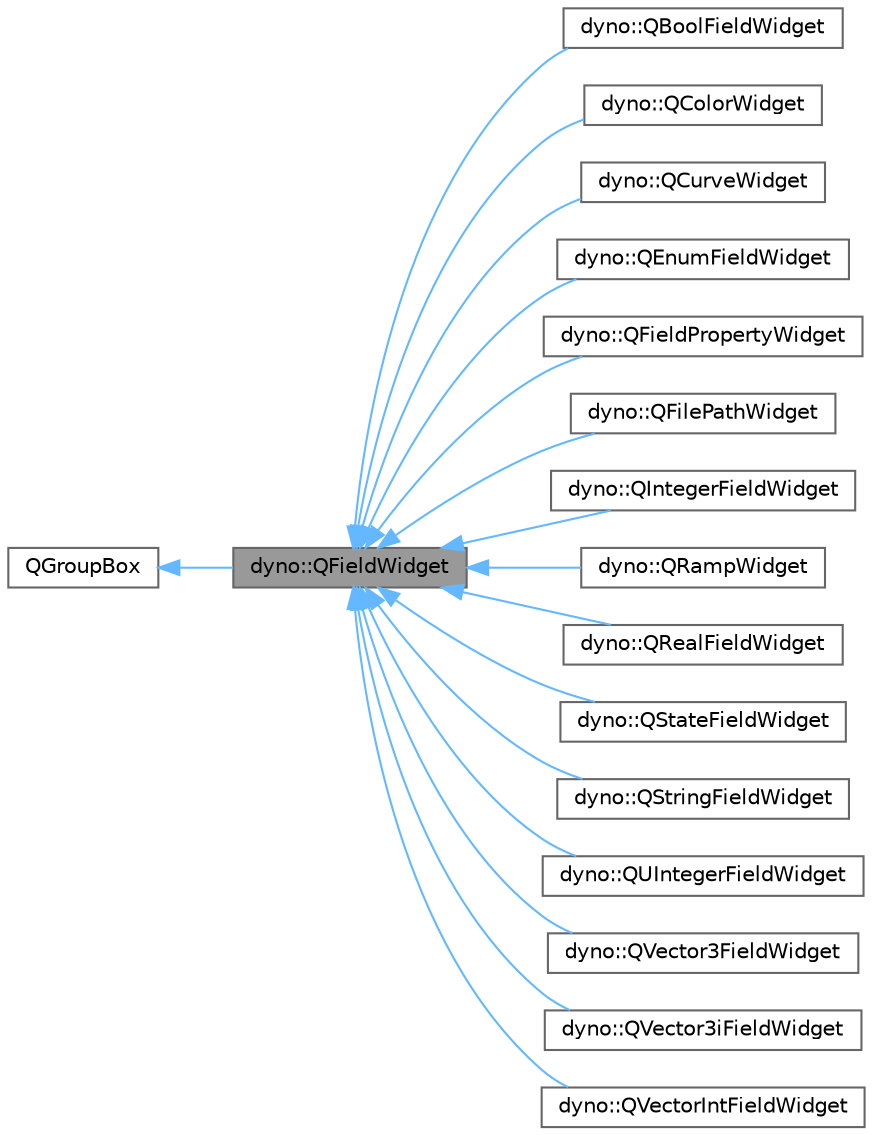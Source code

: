 digraph "dyno::QFieldWidget"
{
 // LATEX_PDF_SIZE
  bgcolor="transparent";
  edge [fontname=Helvetica,fontsize=10,labelfontname=Helvetica,labelfontsize=10];
  node [fontname=Helvetica,fontsize=10,shape=box,height=0.2,width=0.4];
  rankdir="LR";
  Node1 [id="Node000001",label="dyno::QFieldWidget",height=0.2,width=0.4,color="gray40", fillcolor="grey60", style="filled", fontcolor="black",tooltip=" "];
  Node2 -> Node1 [id="edge1_Node000001_Node000002",dir="back",color="steelblue1",style="solid",tooltip=" "];
  Node2 [id="Node000002",label="QGroupBox",height=0.2,width=0.4,color="gray40", fillcolor="white", style="filled",tooltip=" "];
  Node1 -> Node3 [id="edge2_Node000001_Node000003",dir="back",color="steelblue1",style="solid",tooltip=" "];
  Node3 [id="Node000003",label="dyno::QBoolFieldWidget",height=0.2,width=0.4,color="gray40", fillcolor="white", style="filled",URL="$classdyno_1_1_q_bool_field_widget.html",tooltip=" "];
  Node1 -> Node4 [id="edge3_Node000001_Node000004",dir="back",color="steelblue1",style="solid",tooltip=" "];
  Node4 [id="Node000004",label="dyno::QColorWidget",height=0.2,width=0.4,color="gray40", fillcolor="white", style="filled",URL="$classdyno_1_1_q_color_widget.html",tooltip=" "];
  Node1 -> Node5 [id="edge4_Node000001_Node000005",dir="back",color="steelblue1",style="solid",tooltip=" "];
  Node5 [id="Node000005",label="dyno::QCurveWidget",height=0.2,width=0.4,color="gray40", fillcolor="white", style="filled",URL="$classdyno_1_1_q_curve_widget.html",tooltip=" "];
  Node1 -> Node6 [id="edge5_Node000001_Node000006",dir="back",color="steelblue1",style="solid",tooltip=" "];
  Node6 [id="Node000006",label="dyno::QEnumFieldWidget",height=0.2,width=0.4,color="gray40", fillcolor="white", style="filled",URL="$classdyno_1_1_q_enum_field_widget.html",tooltip=" "];
  Node1 -> Node7 [id="edge6_Node000001_Node000007",dir="back",color="steelblue1",style="solid",tooltip=" "];
  Node7 [id="Node000007",label="dyno::QFieldPropertyWidget",height=0.2,width=0.4,color="gray40", fillcolor="white", style="filled",URL="$classdyno_1_1_q_field_property_widget.html",tooltip=" "];
  Node1 -> Node8 [id="edge7_Node000001_Node000008",dir="back",color="steelblue1",style="solid",tooltip=" "];
  Node8 [id="Node000008",label="dyno::QFilePathWidget",height=0.2,width=0.4,color="gray40", fillcolor="white", style="filled",URL="$classdyno_1_1_q_file_path_widget.html",tooltip=" "];
  Node1 -> Node9 [id="edge8_Node000001_Node000009",dir="back",color="steelblue1",style="solid",tooltip=" "];
  Node9 [id="Node000009",label="dyno::QIntegerFieldWidget",height=0.2,width=0.4,color="gray40", fillcolor="white", style="filled",URL="$classdyno_1_1_q_integer_field_widget.html",tooltip=" "];
  Node1 -> Node10 [id="edge9_Node000001_Node000010",dir="back",color="steelblue1",style="solid",tooltip=" "];
  Node10 [id="Node000010",label="dyno::QRampWidget",height=0.2,width=0.4,color="gray40", fillcolor="white", style="filled",URL="$classdyno_1_1_q_ramp_widget.html",tooltip=" "];
  Node1 -> Node11 [id="edge10_Node000001_Node000011",dir="back",color="steelblue1",style="solid",tooltip=" "];
  Node11 [id="Node000011",label="dyno::QRealFieldWidget",height=0.2,width=0.4,color="gray40", fillcolor="white", style="filled",URL="$classdyno_1_1_q_real_field_widget.html",tooltip=" "];
  Node1 -> Node12 [id="edge11_Node000001_Node000012",dir="back",color="steelblue1",style="solid",tooltip=" "];
  Node12 [id="Node000012",label="dyno::QStateFieldWidget",height=0.2,width=0.4,color="gray40", fillcolor="white", style="filled",URL="$classdyno_1_1_q_state_field_widget.html",tooltip=" "];
  Node1 -> Node13 [id="edge12_Node000001_Node000013",dir="back",color="steelblue1",style="solid",tooltip=" "];
  Node13 [id="Node000013",label="dyno::QStringFieldWidget",height=0.2,width=0.4,color="gray40", fillcolor="white", style="filled",URL="$classdyno_1_1_q_string_field_widget.html",tooltip=" "];
  Node1 -> Node14 [id="edge13_Node000001_Node000014",dir="back",color="steelblue1",style="solid",tooltip=" "];
  Node14 [id="Node000014",label="dyno::QUIntegerFieldWidget",height=0.2,width=0.4,color="gray40", fillcolor="white", style="filled",URL="$classdyno_1_1_q_u_integer_field_widget.html",tooltip=" "];
  Node1 -> Node15 [id="edge14_Node000001_Node000015",dir="back",color="steelblue1",style="solid",tooltip=" "];
  Node15 [id="Node000015",label="dyno::QVector3FieldWidget",height=0.2,width=0.4,color="gray40", fillcolor="white", style="filled",URL="$classdyno_1_1_q_vector3_field_widget.html",tooltip=" "];
  Node1 -> Node16 [id="edge15_Node000001_Node000016",dir="back",color="steelblue1",style="solid",tooltip=" "];
  Node16 [id="Node000016",label="dyno::QVector3iFieldWidget",height=0.2,width=0.4,color="gray40", fillcolor="white", style="filled",URL="$classdyno_1_1_q_vector3i_field_widget.html",tooltip=" "];
  Node1 -> Node17 [id="edge16_Node000001_Node000017",dir="back",color="steelblue1",style="solid",tooltip=" "];
  Node17 [id="Node000017",label="dyno::QVectorIntFieldWidget",height=0.2,width=0.4,color="gray40", fillcolor="white", style="filled",URL="$classdyno_1_1_q_vector_int_field_widget.html",tooltip=" "];
}
